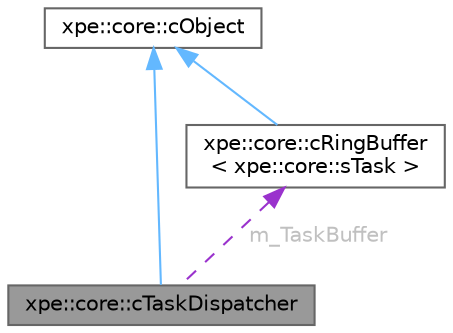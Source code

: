 digraph "xpe::core::cTaskDispatcher"
{
 // LATEX_PDF_SIZE
  bgcolor="transparent";
  edge [fontname=Helvetica,fontsize=10,labelfontname=Helvetica,labelfontsize=10];
  node [fontname=Helvetica,fontsize=10,shape=box,height=0.2,width=0.4];
  Node1 [id="Node000001",label="xpe::core::cTaskDispatcher",height=0.2,width=0.4,color="gray40", fillcolor="grey60", style="filled", fontcolor="black",tooltip=" "];
  Node2 -> Node1 [id="edge7_Node000001_Node000002",dir="back",color="steelblue1",style="solid",tooltip=" "];
  Node2 [id="Node000002",label="xpe::core::cObject",height=0.2,width=0.4,color="gray40", fillcolor="white", style="filled",URL="$classxpe_1_1core_1_1c_object.html",tooltip=" "];
  Node3 -> Node1 [id="edge8_Node000001_Node000003",dir="back",color="darkorchid3",style="dashed",tooltip=" ",label=" m_TaskBuffer",fontcolor="grey" ];
  Node3 [id="Node000003",label="xpe::core::cRingBuffer\l\< xpe::core::sTask \>",height=0.2,width=0.4,color="gray40", fillcolor="white", style="filled",URL="$classxpe_1_1core_1_1c_ring_buffer.html",tooltip=" "];
  Node2 -> Node3 [id="edge9_Node000003_Node000002",dir="back",color="steelblue1",style="solid",tooltip=" "];
}
